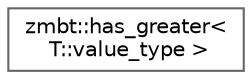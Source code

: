 digraph "Graphical Class Hierarchy"
{
 // LATEX_PDF_SIZE
  bgcolor="transparent";
  edge [fontname=Helvetica,fontsize=10,labelfontname=Helvetica,labelfontsize=10];
  node [fontname=Helvetica,fontsize=10,shape=box,height=0.2,width=0.4];
  rankdir="LR";
  Node0 [id="Node000000",label="zmbt::has_greater\<\l T::value_type \>",height=0.2,width=0.4,color="grey40", fillcolor="white", style="filled",URL="$structzmbt_1_1has__greater.html",tooltip=" "];
}
